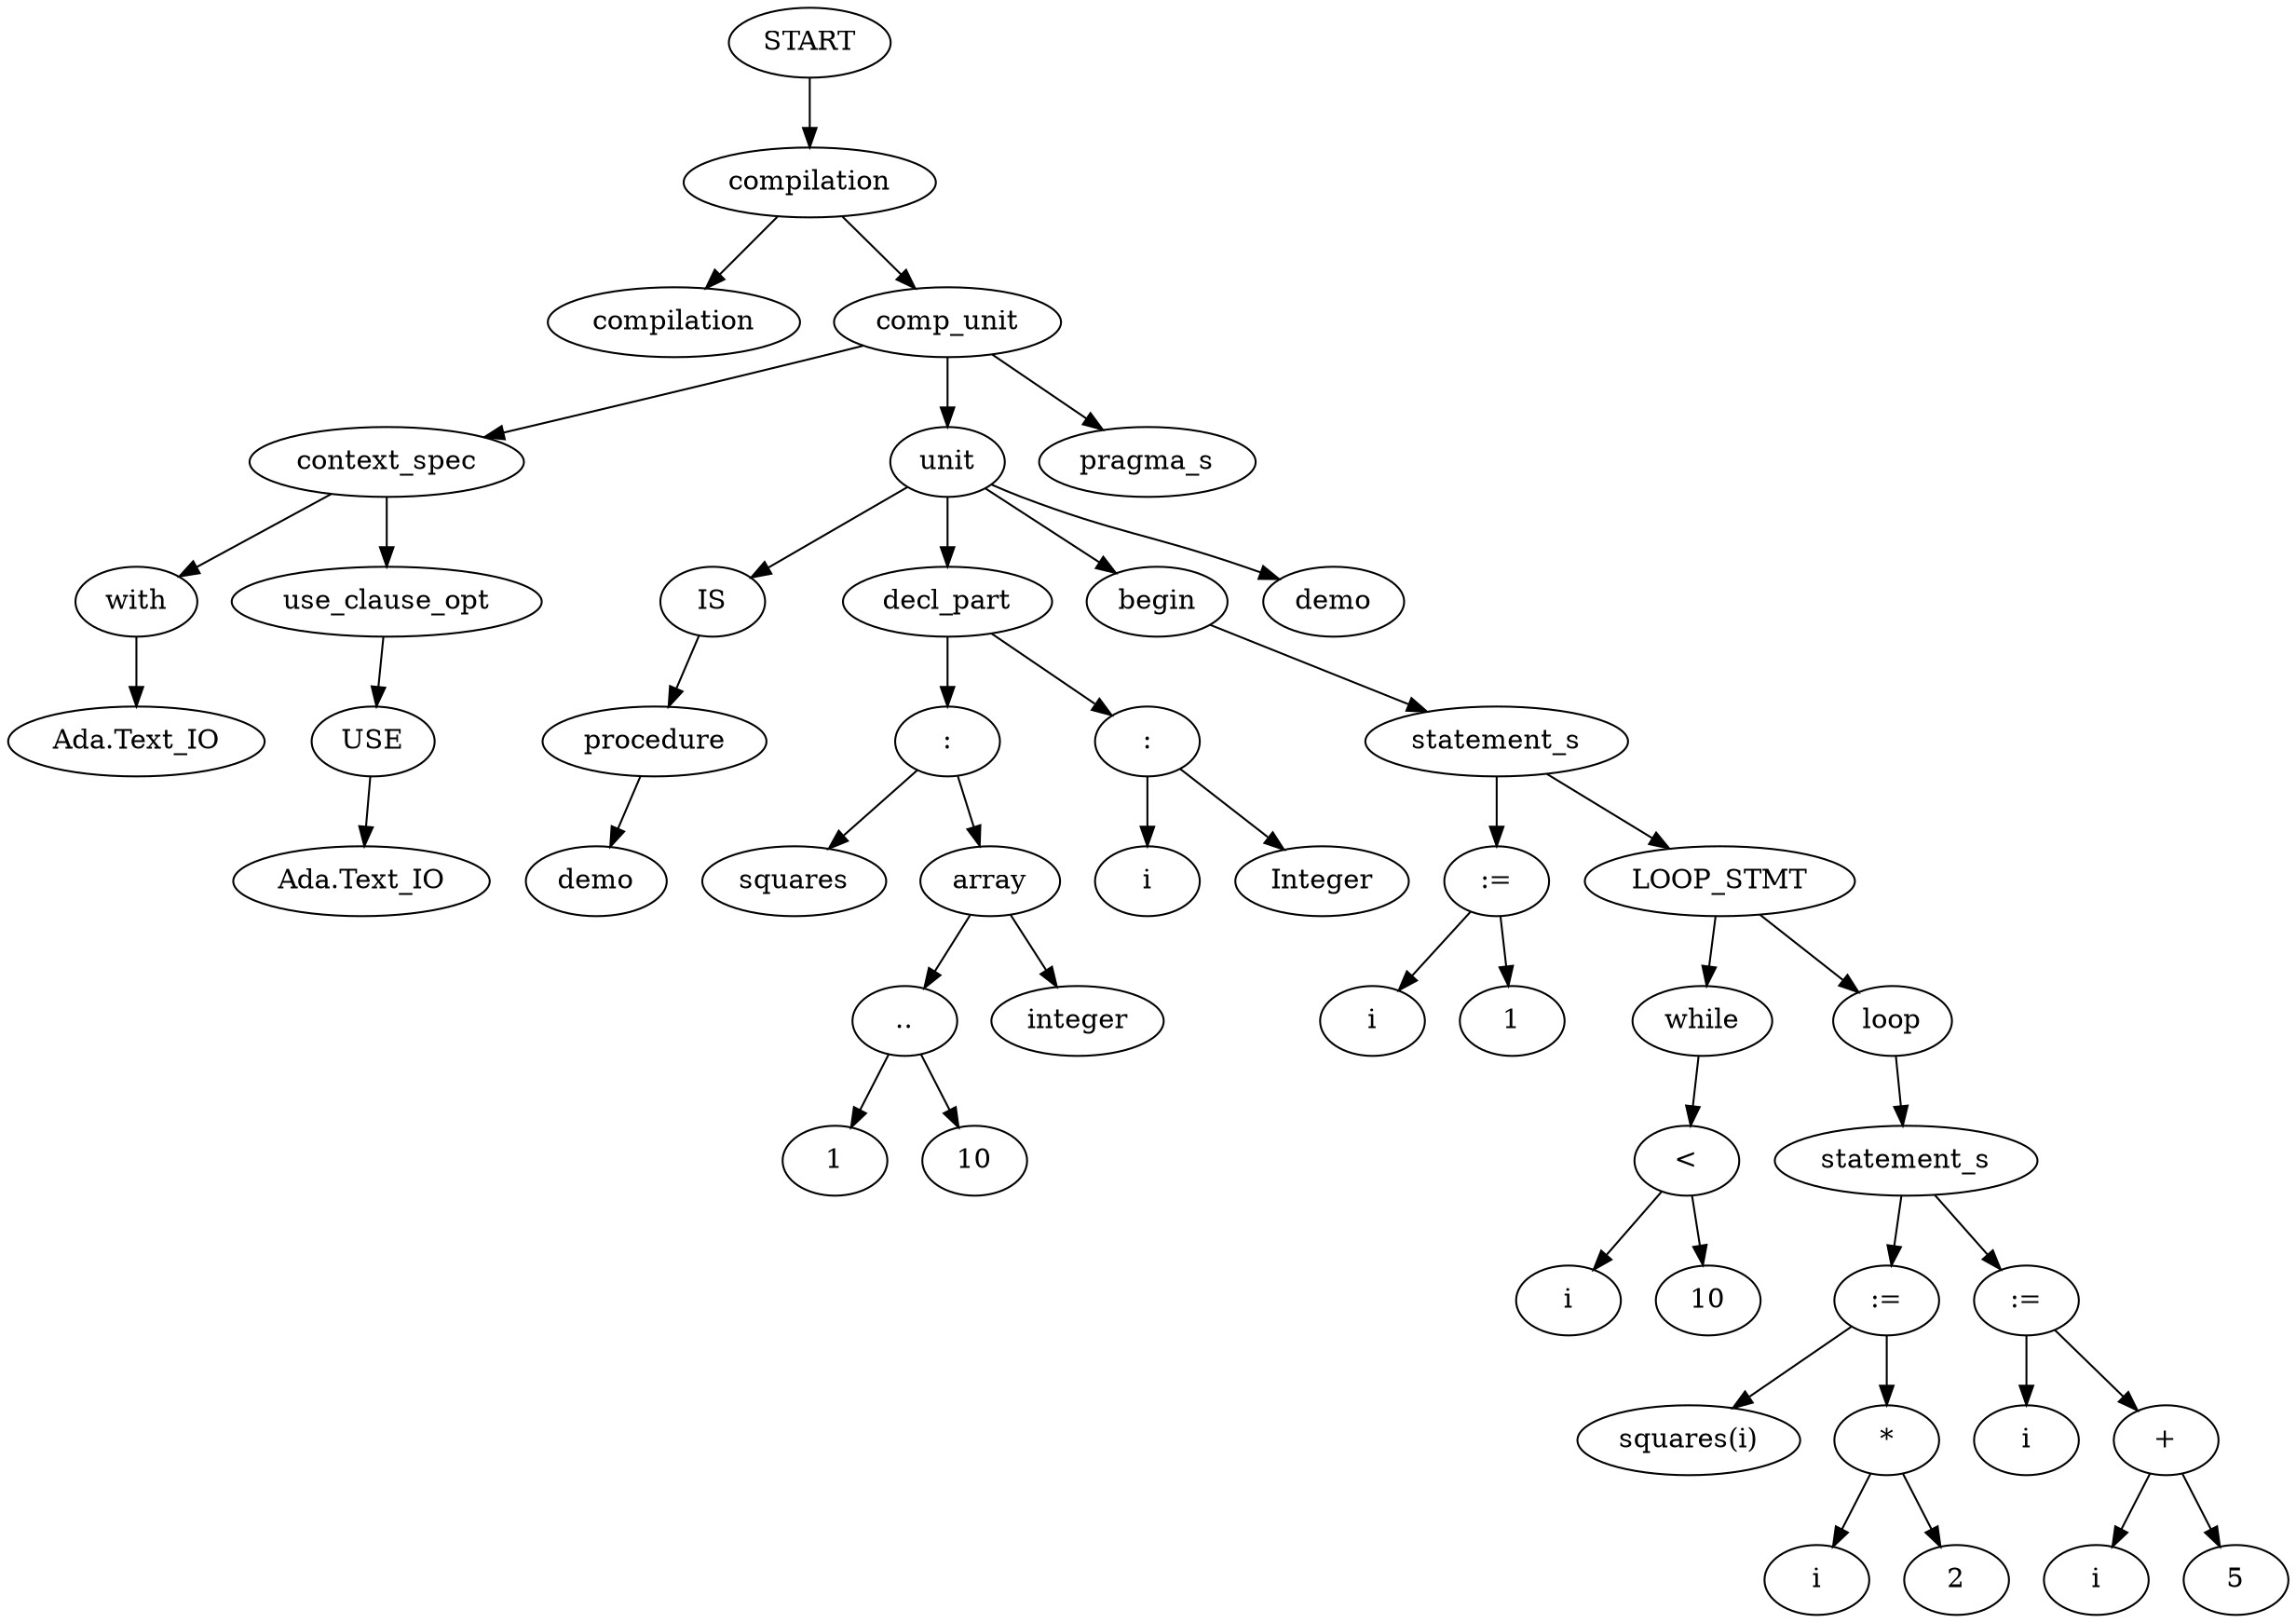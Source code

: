 // Abstract Syntax Tree
digraph {
	"0x7f4bf1e81f28" [label=START]
	"0x7f4bf1ffd710" [label=compilation]
	"0x7f4bf1e81f28" -> "0x7f4bf1ffd710"
	"0x7f4bf1ffd5c0" [label=compilation]
	"0x7f4bf1ffd710" -> "0x7f4bf1ffd5c0"
	"0x7f4bf1ffdeb8" [label=comp_unit]
	"0x7f4bf1ffd710" -> "0x7f4bf1ffdeb8"
	"0x7f4bf1ffd780" [label=context_spec]
	"0x7f4bf1ffdeb8" -> "0x7f4bf1ffd780"
	"0x7f4bf1ffd6d8" [label=with]
	"0x7f4bf1ffd780" -> "0x7f4bf1ffd6d8"
	"0x7f4bf2443d30" [label="Ada.Text_IO"]
	"0x7f4bf1ffd6d8" -> "0x7f4bf2443d30"
	"0x7f4bf3952320" [label=use_clause_opt]
	"0x7f4bf1ffd780" -> "0x7f4bf3952320"
	"0x7f4bf1ffd9b0" [label=USE]
	"0x7f4bf3952320" -> "0x7f4bf1ffd9b0"
	"0x7f4bf1ffd898" [label="Ada.Text_IO"]
	"0x7f4bf1ffd9b0" -> "0x7f4bf1ffd898"
	"0x7f4bf200b438" [label=unit]
	"0x7f4bf1ffdeb8" -> "0x7f4bf200b438"
	"0x7f4bf1ffd860" [label=IS]
	"0x7f4bf200b438" -> "0x7f4bf1ffd860"
	"0x7f4bf1ffd8d0" [label=procedure]
	"0x7f4bf1ffd860" -> "0x7f4bf1ffd8d0"
	"0x7f4bf1ffd828" [label=demo]
	"0x7f4bf1ffd8d0" -> "0x7f4bf1ffd828"
	"0x7f4bf1ffd7f0" [label=decl_part]
	"0x7f4bf200b438" -> "0x7f4bf1ffd7f0"
	"0x7f4bf1ffdcc0" [label=":"]
	"0x7f4bf1ffd7f0" -> "0x7f4bf1ffdcc0"
	"0x7f4bf1ffd940" [label=squares]
	"0x7f4bf1ffdcc0" -> "0x7f4bf1ffd940"
	"0x7f4bf1ffdb00" [label=array]
	"0x7f4bf1ffdcc0" -> "0x7f4bf1ffdb00"
	"0x7f4bf1ffdbe0" [label=".."]
	"0x7f4bf1ffdb00" -> "0x7f4bf1ffdbe0"
	"0x7f4bf1ffd7b8" [label=1]
	"0x7f4bf1ffdbe0" -> "0x7f4bf1ffd7b8"
	"0x7f4bf1ffda58" [label=10]
	"0x7f4bf1ffdbe0" -> "0x7f4bf1ffda58"
	"0x7f4bf1ffda20" [label=integer]
	"0x7f4bf1ffdb00" -> "0x7f4bf1ffda20"
	"0x7f4bf1ffde48" [label=":"]
	"0x7f4bf1ffd7f0" -> "0x7f4bf1ffde48"
	"0x7f4bf1ffdba8" [label=i]
	"0x7f4bf1ffde48" -> "0x7f4bf1ffdba8"
	"0x7f4bf1ffd5f8" [label=Integer]
	"0x7f4bf1ffde48" -> "0x7f4bf1ffd5f8"
	"0x7f4bf1ffdfd0" [label=begin]
	"0x7f4bf200b438" -> "0x7f4bf1ffdfd0"
	"0x7f4bf1ffdc18" [label=statement_s]
	"0x7f4bf1ffdfd0" -> "0x7f4bf1ffdc18"
	"0x7f4bf1ffde10" [label=":="]
	"0x7f4bf1ffdc18" -> "0x7f4bf1ffde10"
	"0x7f4bf1ffde80" [label=i]
	"0x7f4bf1ffde10" -> "0x7f4bf1ffde80"
	"0x7f4bf1ffdd30" [label=1]
	"0x7f4bf1ffde10" -> "0x7f4bf1ffdd30"
	"0x7f4bf200b4e0" [label=LOOP_STMT]
	"0x7f4bf1ffdc18" -> "0x7f4bf200b4e0"
	"0x7f4bf1ffdf98" [label=while]
	"0x7f4bf200b4e0" -> "0x7f4bf1ffdf98"
	"0x7f4bf200b080" [label="<"]
	"0x7f4bf1ffdf98" -> "0x7f4bf200b080"
	"0x7f4bf1ffdb38" [label=i]
	"0x7f4bf200b080" -> "0x7f4bf1ffdb38"
	"0x7f4bf1ffdef0" [label=10]
	"0x7f4bf200b080" -> "0x7f4bf1ffdef0"
	"0x7f4bf200b358" [label=loop]
	"0x7f4bf200b4e0" -> "0x7f4bf200b358"
	"0x7f4bf200b2e8" [label=statement_s]
	"0x7f4bf200b358" -> "0x7f4bf200b2e8"
	"0x7f4bf200b128" [label=":="]
	"0x7f4bf200b2e8" -> "0x7f4bf200b128"
	"0x7f4bf200b1d0" [label="squares(i)"]
	"0x7f4bf200b128" -> "0x7f4bf200b1d0"
	"0x7f4bf200b3c8" [label="*"]
	"0x7f4bf200b128" -> "0x7f4bf200b3c8"
	"0x7f4bf200b240" [label=i]
	"0x7f4bf200b3c8" -> "0x7f4bf200b240"
	"0x7f4bf1ffdd68" [label=2]
	"0x7f4bf200b3c8" -> "0x7f4bf1ffdd68"
	"0x7f4bf200b588" [label=":="]
	"0x7f4bf200b2e8" -> "0x7f4bf200b588"
	"0x7f4bf200b400" [label=i]
	"0x7f4bf200b588" -> "0x7f4bf200b400"
	"0x7f4bf200b4a8" [label="+"]
	"0x7f4bf200b588" -> "0x7f4bf200b4a8"
	"0x7f4bf200b320" [label=i]
	"0x7f4bf200b4a8" -> "0x7f4bf200b320"
	"0x7f4bf200b208" [label=5]
	"0x7f4bf200b4a8" -> "0x7f4bf200b208"
	"0x7f4bf200b630" [label=demo]
	"0x7f4bf200b438" -> "0x7f4bf200b630"
	"0x7f4bf1ffd908" [label=pragma_s]
	"0x7f4bf1ffdeb8" -> "0x7f4bf1ffd908"
}
